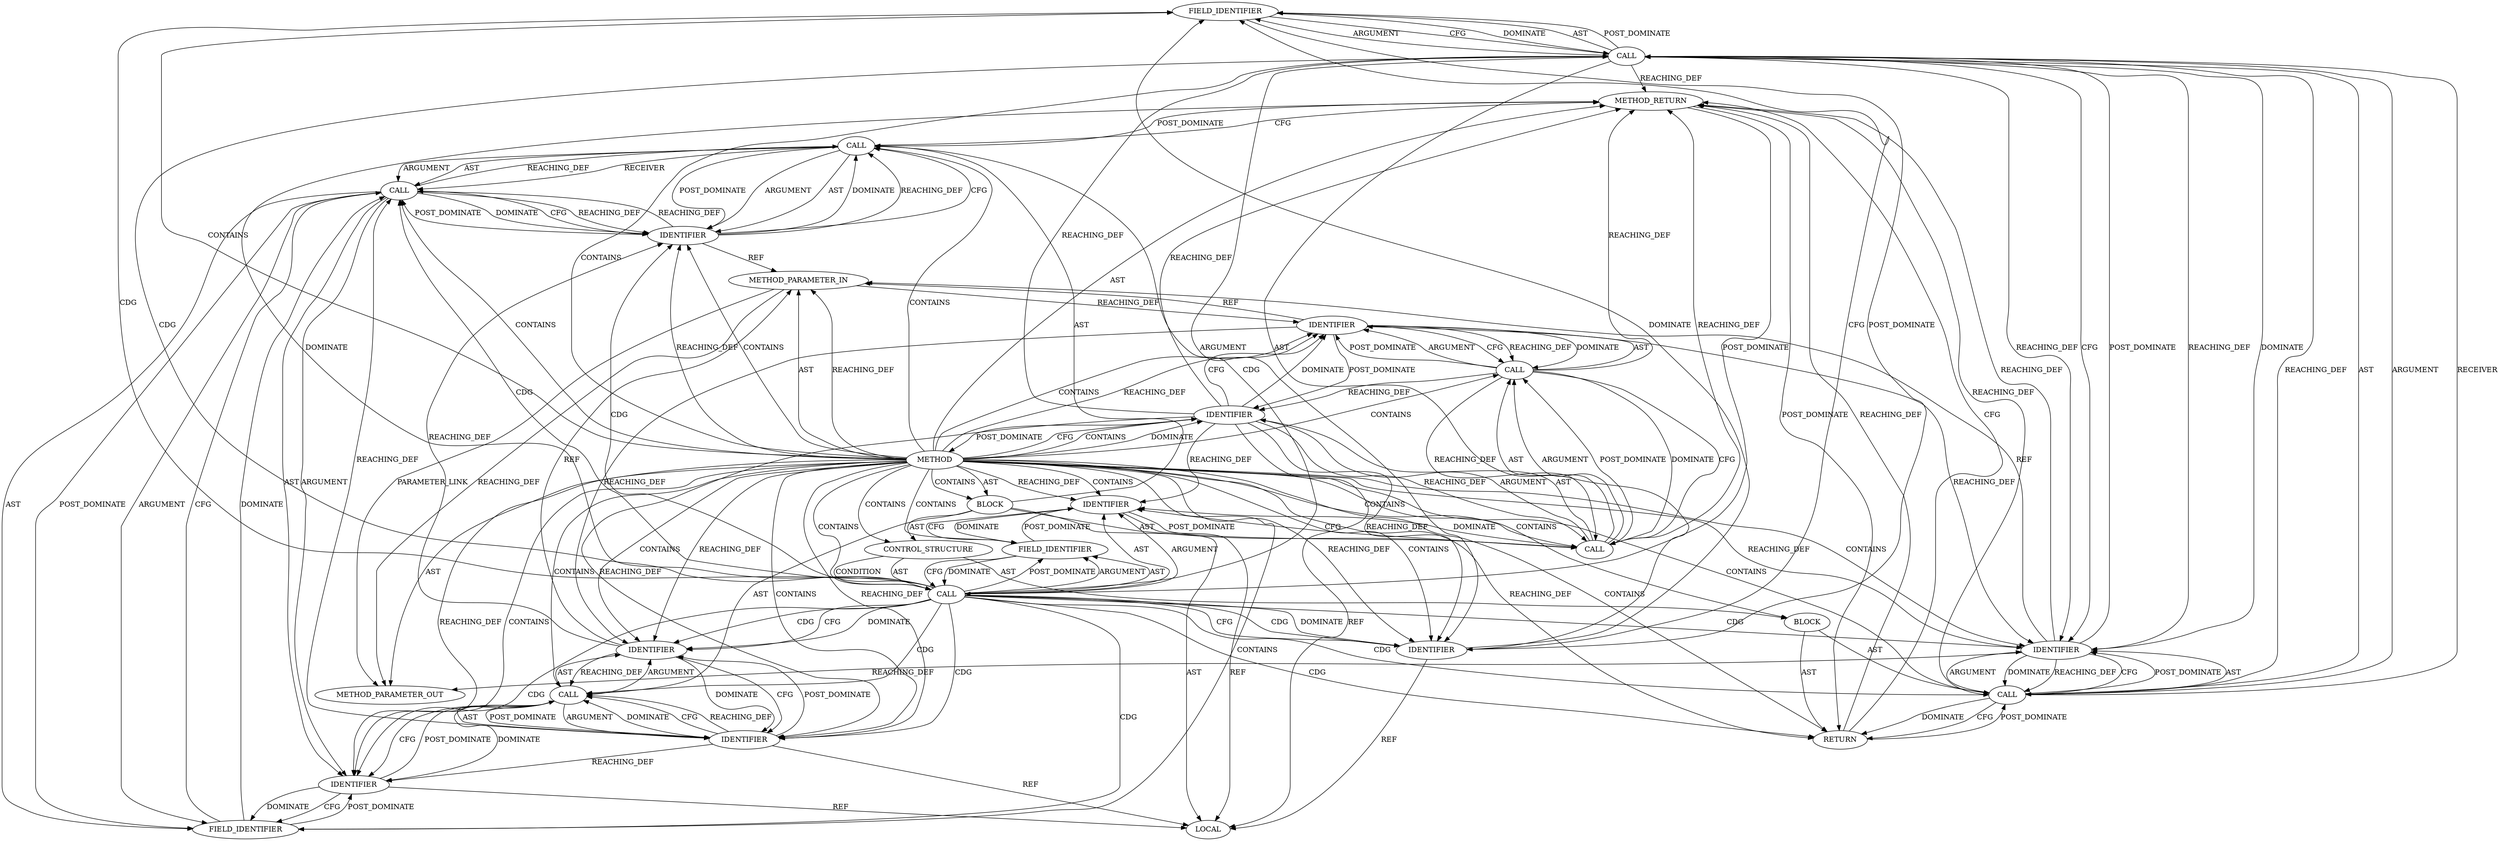digraph {
  6439 [label=FIELD_IDENTIFIER ORDER=2 ARGUMENT_INDEX=2 CODE="sk_write_space" COLUMN_NUMBER=3 LINE_NUMBER=306 CANONICAL_NAME="sk_write_space"]
  6445 [label=CALL ORDER=5 ARGUMENT_INDEX=-1 CODE="ctx->sk_write_space(sk)" COLUMN_NUMBER=2 METHOD_FULL_NAME="tls_context.sk_write_space" LINE_NUMBER=317 TYPE_FULL_NAME="<empty>" DISPATCH_TYPE="STATIC_DISPATCH" SIGNATURE="" NAME="sk_write_space"]
  6442 [label=CALL ORDER=4 ARGUMENT_INDEX=-1 CODE="tls_sw_write_space(sk, ctx)" COLUMN_NUMBER=3 METHOD_FULL_NAME="tls_sw_write_space" LINE_NUMBER=315 TYPE_FULL_NAME="<empty>" DISPATCH_TYPE="STATIC_DISPATCH" SIGNATURE="" NAME="tls_sw_write_space"]
  6440 [label=IDENTIFIER ORDER=2 ARGUMENT_INDEX=1 CODE="sk" COLUMN_NUMBER=23 LINE_NUMBER=306 TYPE_FULL_NAME="sock*" NAME="sk"]
  6447 [label=IDENTIFIER ORDER=1 ARGUMENT_INDEX=1 CODE="ctx" COLUMN_NUMBER=2 LINE_NUMBER=317 TYPE_FULL_NAME="tls_context*" NAME="ctx"]
  6443 [label=IDENTIFIER ORDER=1 ARGUMENT_INDEX=1 CODE="sk" COLUMN_NUMBER=22 LINE_NUMBER=315 TYPE_FULL_NAME="sock*" NAME="sk"]
  6436 [label=CALL ORDER=1 ARGUMENT_INDEX=-1 CODE="ctx->sk_write_space(sk)" COLUMN_NUMBER=3 METHOD_FULL_NAME="tls_context.sk_write_space" LINE_NUMBER=306 TYPE_FULL_NAME="<empty>" DISPATCH_TYPE="STATIC_DISPATCH" SIGNATURE="" NAME="sk_write_space"]
  6448 [label=FIELD_IDENTIFIER ORDER=2 ARGUMENT_INDEX=2 CODE="sk_write_space" COLUMN_NUMBER=2 LINE_NUMBER=317 CANONICAL_NAME="sk_write_space"]
  6430 [label=IDENTIFIER ORDER=1 ARGUMENT_INDEX=1 CODE="sk" COLUMN_NUMBER=40 LINE_NUMBER=299 TYPE_FULL_NAME="sock*" NAME="sk"]
  6425 [label=BLOCK ORDER=2 ARGUMENT_INDEX=-1 CODE="{
	struct tls_context *ctx = tls_get_ctx(sk);

	/* If splicing_pages call lower protocol write space handler
	 * to ensure we wake up any waiting operations there. For example
	 * if splicing pages where to call sk_wait_event.
	 */
	if (ctx->splicing_pages) {
		ctx->sk_write_space(sk);
		return;
	}

#ifdef CONFIG_TLS_DEVICE
	if (ctx->tx_conf == TLS_HW)
		tls_device_write_space(sk, ctx);
	else
#endif
		tls_sw_write_space(sk, ctx);

	ctx->sk_write_space(sk);
}" COLUMN_NUMBER=1 LINE_NUMBER=298 TYPE_FULL_NAME="void"]
  6446 [label=CALL ORDER=1 ARGUMENT_INDEX=0 CODE="ctx->sk_write_space" COLUMN_NUMBER=2 METHOD_FULL_NAME="<operator>.indirectFieldAccess" LINE_NUMBER=317 TYPE_FULL_NAME="<empty>" DISPATCH_TYPE="STATIC_DISPATCH" SIGNATURE="" NAME="<operator>.indirectFieldAccess"]
  6438 [label=IDENTIFIER ORDER=1 ARGUMENT_INDEX=1 CODE="ctx" COLUMN_NUMBER=3 LINE_NUMBER=306 TYPE_FULL_NAME="tls_context*" NAME="ctx"]
  6423 [label=METHOD COLUMN_NUMBER=1 LINE_NUMBER=297 COLUMN_NUMBER_END=1 IS_EXTERNAL=false SIGNATURE="void tls_write_space (sock*)" NAME="tls_write_space" AST_PARENT_TYPE="TYPE_DECL" AST_PARENT_FULL_NAME="tls_main.c:<global>" ORDER=100 CODE="static void tls_write_space(struct sock *sk)
{
	struct tls_context *ctx = tls_get_ctx(sk);

	/* If splicing_pages call lower protocol write space handler
	 * to ensure we wake up any waiting operations there. For example
	 * if splicing pages where to call sk_wait_event.
	 */
	if (ctx->splicing_pages) {
		ctx->sk_write_space(sk);
		return;
	}

#ifdef CONFIG_TLS_DEVICE
	if (ctx->tx_conf == TLS_HW)
		tls_device_write_space(sk, ctx);
	else
#endif
		tls_sw_write_space(sk, ctx);

	ctx->sk_write_space(sk);
}" FULL_NAME="tls_write_space" LINE_NUMBER_END=318 FILENAME="tls_main.c"]
  6449 [label=IDENTIFIER ORDER=2 ARGUMENT_INDEX=1 CODE="sk" COLUMN_NUMBER=22 LINE_NUMBER=317 TYPE_FULL_NAME="sock*" NAME="sk"]
  6432 [label=CALL ORDER=1 ARGUMENT_INDEX=-1 CODE="ctx->splicing_pages" COLUMN_NUMBER=6 METHOD_FULL_NAME="<operator>.indirectFieldAccess" LINE_NUMBER=305 TYPE_FULL_NAME="<empty>" DISPATCH_TYPE="STATIC_DISPATCH" SIGNATURE="" NAME="<operator>.indirectFieldAccess"]
  6437 [label=CALL ORDER=1 ARGUMENT_INDEX=0 CODE="ctx->sk_write_space" COLUMN_NUMBER=3 METHOD_FULL_NAME="<operator>.indirectFieldAccess" LINE_NUMBER=306 TYPE_FULL_NAME="<empty>" DISPATCH_TYPE="STATIC_DISPATCH" SIGNATURE="" NAME="<operator>.indirectFieldAccess"]
  6444 [label=IDENTIFIER ORDER=2 ARGUMENT_INDEX=2 CODE="ctx" COLUMN_NUMBER=26 LINE_NUMBER=315 TYPE_FULL_NAME="tls_context*" NAME="ctx"]
  6426 [label=LOCAL ORDER=1 CODE="struct tls_context* ctx" COLUMN_NUMBER=21 LINE_NUMBER=299 TYPE_FULL_NAME="tls_context*" NAME="ctx"]
  6434 [label=FIELD_IDENTIFIER ORDER=2 ARGUMENT_INDEX=2 CODE="splicing_pages" COLUMN_NUMBER=6 LINE_NUMBER=305 CANONICAL_NAME="splicing_pages"]
  6435 [label=BLOCK ORDER=2 ARGUMENT_INDEX=-1 CODE="{
		ctx->sk_write_space(sk);
		return;
	}" COLUMN_NUMBER=27 LINE_NUMBER=305 TYPE_FULL_NAME="void"]
  6427 [label=CALL ORDER=2 ARGUMENT_INDEX=-1 CODE="*ctx = tls_get_ctx(sk)" COLUMN_NUMBER=21 METHOD_FULL_NAME="<operator>.assignment" LINE_NUMBER=299 TYPE_FULL_NAME="<empty>" DISPATCH_TYPE="STATIC_DISPATCH" SIGNATURE="" NAME="<operator>.assignment"]
  6429 [label=CALL ORDER=2 ARGUMENT_INDEX=2 CODE="tls_get_ctx(sk)" COLUMN_NUMBER=28 METHOD_FULL_NAME="tls_get_ctx" LINE_NUMBER=299 TYPE_FULL_NAME="<empty>" DISPATCH_TYPE="STATIC_DISPATCH" SIGNATURE="" NAME="tls_get_ctx"]
  6424 [label=METHOD_PARAMETER_IN ORDER=1 CODE="struct sock *sk" IS_VARIADIC=false COLUMN_NUMBER=29 LINE_NUMBER=297 TYPE_FULL_NAME="sock*" EVALUATION_STRATEGY="BY_VALUE" INDEX=1 NAME="sk"]
  6431 [label=CONTROL_STRUCTURE CONTROL_STRUCTURE_TYPE="IF" ORDER=3 PARSER_TYPE_NAME="CASTIfStatement" ARGUMENT_INDEX=-1 CODE="if (ctx->splicing_pages)" COLUMN_NUMBER=2 LINE_NUMBER=305]
  6433 [label=IDENTIFIER ORDER=1 ARGUMENT_INDEX=1 CODE="ctx" COLUMN_NUMBER=6 LINE_NUMBER=305 TYPE_FULL_NAME="tls_context*" NAME="ctx"]
  6441 [label=RETURN ORDER=2 ARGUMENT_INDEX=-1 CODE="return;" COLUMN_NUMBER=3 LINE_NUMBER=307]
  6450 [label=METHOD_RETURN ORDER=3 CODE="RET" COLUMN_NUMBER=1 LINE_NUMBER=297 TYPE_FULL_NAME="void" EVALUATION_STRATEGY="BY_VALUE"]
  6428 [label=IDENTIFIER ORDER=1 ARGUMENT_INDEX=1 CODE="ctx" COLUMN_NUMBER=22 LINE_NUMBER=299 TYPE_FULL_NAME="tls_context*" NAME="ctx"]
  21454 [label=METHOD_PARAMETER_OUT ORDER=1 CODE="struct sock *sk" IS_VARIADIC=false COLUMN_NUMBER=29 LINE_NUMBER=297 TYPE_FULL_NAME="sock*" EVALUATION_STRATEGY="BY_VALUE" INDEX=1 NAME="sk"]
  6446 -> 6445 [label=REACHING_DEF VARIABLE="ctx->sk_write_space"]
  6449 -> 6445 [label=DOMINATE ]
  6423 -> 6441 [label=REACHING_DEF VARIABLE=""]
  6423 -> 6429 [label=CONTAINS ]
  6423 -> 6441 [label=CONTAINS ]
  6444 -> 6442 [label=DOMINATE ]
  6433 -> 6434 [label=CFG ]
  6440 -> 6437 [label=POST_DOMINATE ]
  6443 -> 6442 [label=REACHING_DEF VARIABLE="sk"]
  6425 -> 6442 [label=AST ]
  6443 -> 6424 [label=REF ]
  6427 -> 6428 [label=ARGUMENT ]
  6428 -> 6430 [label=CFG ]
  6425 -> 6427 [label=AST ]
  6423 -> 6438 [label=REACHING_DEF VARIABLE=""]
  6444 -> 6447 [label=REACHING_DEF VARIABLE="ctx"]
  6446 -> 6447 [label=ARGUMENT ]
  6447 -> 6426 [label=REF ]
  6447 -> 6448 [label=DOMINATE ]
  6449 -> 6445 [label=REACHING_DEF VARIABLE="sk"]
  6433 -> 6427 [label=POST_DOMINATE ]
  6429 -> 6430 [label=AST ]
  6431 -> 6432 [label=CONDITION ]
  6423 -> 6443 [label=CONTAINS ]
  6423 -> 6438 [label=CONTAINS ]
  6429 -> 6430 [label=POST_DOMINATE ]
  6429 -> 6430 [label=ARGUMENT ]
  6437 -> 6439 [label=AST ]
  6440 -> 6450 [label=REACHING_DEF VARIABLE="sk"]
  6436 -> 6437 [label=AST ]
  6432 -> 6438 [label=CDG ]
  6427 -> 6429 [label=AST ]
  6423 -> 6425 [label=AST ]
  6423 -> 6428 [label=CFG ]
  6430 -> 6443 [label=REACHING_DEF VARIABLE="sk"]
  6425 -> 6426 [label=AST ]
  6436 -> 6450 [label=REACHING_DEF VARIABLE="ctx->sk_write_space(sk)"]
  6429 -> 6427 [label=DOMINATE ]
  6429 -> 6428 [label=REACHING_DEF VARIABLE="tls_get_ctx(sk)"]
  6446 -> 6447 [label=AST ]
  6430 -> 6429 [label=CFG ]
  6445 -> 6449 [label=POST_DOMINATE ]
  6443 -> 6449 [label=REACHING_DEF VARIABLE="sk"]
  6432 -> 6434 [label=POST_DOMINATE ]
  6424 -> 21454 [label=REACHING_DEF VARIABLE="sk"]
  6423 -> 6436 [label=CONTAINS ]
  6440 -> 21454 [label=REACHING_DEF VARIABLE="sk"]
  6428 -> 6437 [label=REACHING_DEF VARIABLE="ctx"]
  6423 -> 6440 [label=REACHING_DEF VARIABLE=""]
  6423 -> 6447 [label=CONTAINS ]
  6423 -> 6443 [label=REACHING_DEF VARIABLE=""]
  6428 -> 6444 [label=REACHING_DEF VARIABLE="ctx"]
  6449 -> 6446 [label=REACHING_DEF VARIABLE="sk"]
  6427 -> 6429 [label=ARGUMENT ]
  6447 -> 6448 [label=CFG ]
  6432 -> 6444 [label=CDG ]
  6446 -> 6449 [label=DOMINATE ]
  6437 -> 6440 [label=CFG ]
  6446 -> 6449 [label=CFG ]
  6432 -> 6443 [label=DOMINATE ]
  6439 -> 6437 [label=CFG ]
  6437 -> 6440 [label=REACHING_DEF VARIABLE="ctx->sk_write_space"]
  6428 -> 6438 [label=REACHING_DEF VARIABLE="ctx"]
  6437 -> 6438 [label=ARGUMENT ]
  6438 -> 6439 [label=DOMINATE ]
  6440 -> 6424 [label=REF ]
  6432 -> 6434 [label=ARGUMENT ]
  6427 -> 6450 [label=REACHING_DEF VARIABLE="*ctx = tls_get_ctx(sk)"]
  6448 -> 6446 [label=CFG ]
  6442 -> 6443 [label=ARGUMENT ]
  6433 -> 6426 [label=REF ]
  6432 -> 6441 [label=CDG ]
  6432 -> 6433 [label=AST ]
  6437 -> 6440 [label=DOMINATE ]
  6447 -> 6442 [label=POST_DOMINATE ]
  6432 -> 6443 [label=CDG ]
  6423 -> 6445 [label=CONTAINS ]
  6432 -> 6447 [label=CDG ]
  6423 -> 6424 [label=AST ]
  6430 -> 6440 [label=REACHING_DEF VARIABLE="sk"]
  6437 -> 6439 [label=POST_DOMINATE ]
  6437 -> 6438 [label=AST ]
  6428 -> 6430 [label=DOMINATE ]
  6432 -> 6448 [label=CDG ]
  6423 -> 6433 [label=CONTAINS ]
  6427 -> 6429 [label=POST_DOMINATE ]
  6423 -> 6434 [label=CONTAINS ]
  6428 -> 6426 [label=REF ]
  6423 -> 6430 [label=CONTAINS ]
  6432 -> 6438 [label=DOMINATE ]
  6425 -> 6431 [label=AST ]
  6434 -> 6432 [label=DOMINATE ]
  6423 -> 6430 [label=REACHING_DEF VARIABLE=""]
  6437 -> 6450 [label=REACHING_DEF VARIABLE="ctx->sk_write_space"]
  6436 -> 6440 [label=POST_DOMINATE ]
  6432 -> 6437 [label=CDG ]
  6432 -> 6445 [label=CDG ]
  6428 -> 6423 [label=POST_DOMINATE ]
  6432 -> 6450 [label=DOMINATE ]
  6446 -> 6448 [label=AST ]
  6436 -> 6437 [label=RECEIVER ]
  6450 -> 6441 [label=POST_DOMINATE ]
  6425 -> 6445 [label=AST ]
  6423 -> 6437 [label=CONTAINS ]
  6424 -> 6430 [label=REACHING_DEF VARIABLE="sk"]
  6450 -> 6432 [label=POST_DOMINATE ]
  6439 -> 6438 [label=POST_DOMINATE ]
  6436 -> 6441 [label=DOMINATE ]
  6432 -> 6434 [label=AST ]
  6427 -> 6433 [label=CFG ]
  6445 -> 6446 [label=RECEIVER ]
  6432 -> 6443 [label=CFG ]
  6433 -> 6434 [label=DOMINATE ]
  6436 -> 6440 [label=AST ]
  6432 -> 6433 [label=ARGUMENT ]
  6432 -> 6438 [label=CFG ]
  6441 -> 6450 [label=REACHING_DEF VARIABLE="<RET>"]
  6442 -> 6444 [label=AST ]
  6449 -> 6446 [label=POST_DOMINATE ]
  6436 -> 6441 [label=CFG ]
  6444 -> 6426 [label=REF ]
  6423 -> 6425 [label=CONTAINS ]
  6432 -> 6436 [label=CDG ]
  6423 -> 6432 [label=CONTAINS ]
  6445 -> 6446 [label=ARGUMENT ]
  6442 -> 6444 [label=POST_DOMINATE ]
  6430 -> 6429 [label=REACHING_DEF VARIABLE="sk"]
  6445 -> 6446 [label=AST ]
  6449 -> 6424 [label=REF ]
  6444 -> 6443 [label=POST_DOMINATE ]
  6428 -> 6427 [label=REACHING_DEF VARIABLE="ctx"]
  6443 -> 6444 [label=DOMINATE ]
  6435 -> 6436 [label=AST ]
  6423 -> 6435 [label=CONTAINS ]
  6441 -> 6436 [label=POST_DOMINATE ]
  6423 -> 6450 [label=AST ]
  6445 -> 6449 [label=ARGUMENT ]
  6423 -> 6431 [label=CONTAINS ]
  6430 -> 6429 [label=DOMINATE ]
  6434 -> 6433 [label=POST_DOMINATE ]
  6427 -> 6428 [label=AST ]
  6449 -> 6445 [label=CFG ]
  6432 -> 6440 [label=CDG ]
  6431 -> 6435 [label=AST ]
  6428 -> 6450 [label=REACHING_DEF VARIABLE="ctx"]
  6423 -> 6446 [label=CONTAINS ]
  6445 -> 6450 [label=CFG ]
  6423 -> 6444 [label=CONTAINS ]
  6435 -> 6441 [label=AST ]
  6427 -> 6433 [label=DOMINATE ]
  6450 -> 6445 [label=POST_DOMINATE ]
  6423 -> 6448 [label=CONTAINS ]
  6429 -> 6427 [label=CFG ]
  6423 -> 6427 [label=CONTAINS ]
  6438 -> 6439 [label=CFG ]
  6448 -> 6447 [label=POST_DOMINATE ]
  6445 -> 6449 [label=AST ]
  6432 -> 6442 [label=CDG ]
  6432 -> 6446 [label=CDG ]
  6437 -> 6439 [label=ARGUMENT ]
  6423 -> 6449 [label=REACHING_DEF VARIABLE=""]
  6423 -> 6449 [label=CONTAINS ]
  6431 -> 6432 [label=AST ]
  6423 -> 6444 [label=REACHING_DEF VARIABLE=""]
  6442 -> 6443 [label=AST ]
  6441 -> 6450 [label=CFG ]
  6423 -> 6447 [label=REACHING_DEF VARIABLE=""]
  6436 -> 6440 [label=ARGUMENT ]
  6444 -> 6442 [label=CFG ]
  6438 -> 6426 [label=REF ]
  6423 -> 6428 [label=CONTAINS ]
  6434 -> 6432 [label=CFG ]
  6424 -> 21454 [label=PARAMETER_LINK ]
  6423 -> 6433 [label=REACHING_DEF VARIABLE=""]
  6442 -> 6444 [label=ARGUMENT ]
  6444 -> 6442 [label=REACHING_DEF VARIABLE="ctx"]
  6423 -> 6440 [label=CONTAINS ]
  6436 -> 6437 [label=ARGUMENT ]
  6428 -> 6433 [label=REACHING_DEF VARIABLE="ctx"]
  6442 -> 6447 [label=DOMINATE ]
  6432 -> 6449 [label=CDG ]
  6440 -> 6437 [label=REACHING_DEF VARIABLE="sk"]
  6423 -> 6439 [label=CONTAINS ]
  6446 -> 6449 [label=REACHING_DEF VARIABLE="ctx->sk_write_space"]
  6430 -> 6424 [label=REF ]
  6448 -> 6446 [label=DOMINATE ]
  6423 -> 6424 [label=REACHING_DEF VARIABLE=""]
  6423 -> 6442 [label=CONTAINS ]
  6444 -> 6446 [label=REACHING_DEF VARIABLE="ctx"]
  6446 -> 6448 [label=ARGUMENT ]
  6429 -> 6427 [label=REACHING_DEF VARIABLE="tls_get_ctx(sk)"]
  6439 -> 6437 [label=DOMINATE ]
  6443 -> 6444 [label=CFG ]
  6430 -> 6428 [label=POST_DOMINATE ]
  6437 -> 6436 [label=REACHING_DEF VARIABLE="ctx->sk_write_space"]
  6423 -> 21454 [label=AST ]
  6423 -> 6428 [label=DOMINATE ]
  6440 -> 6436 [label=DOMINATE ]
  6442 -> 6447 [label=CFG ]
  6440 -> 6436 [label=REACHING_DEF VARIABLE="sk"]
  6432 -> 6439 [label=CDG ]
  6440 -> 6436 [label=CFG ]
  6446 -> 6448 [label=POST_DOMINATE ]
  6429 -> 6450 [label=REACHING_DEF VARIABLE="tls_get_ctx(sk)"]
}
